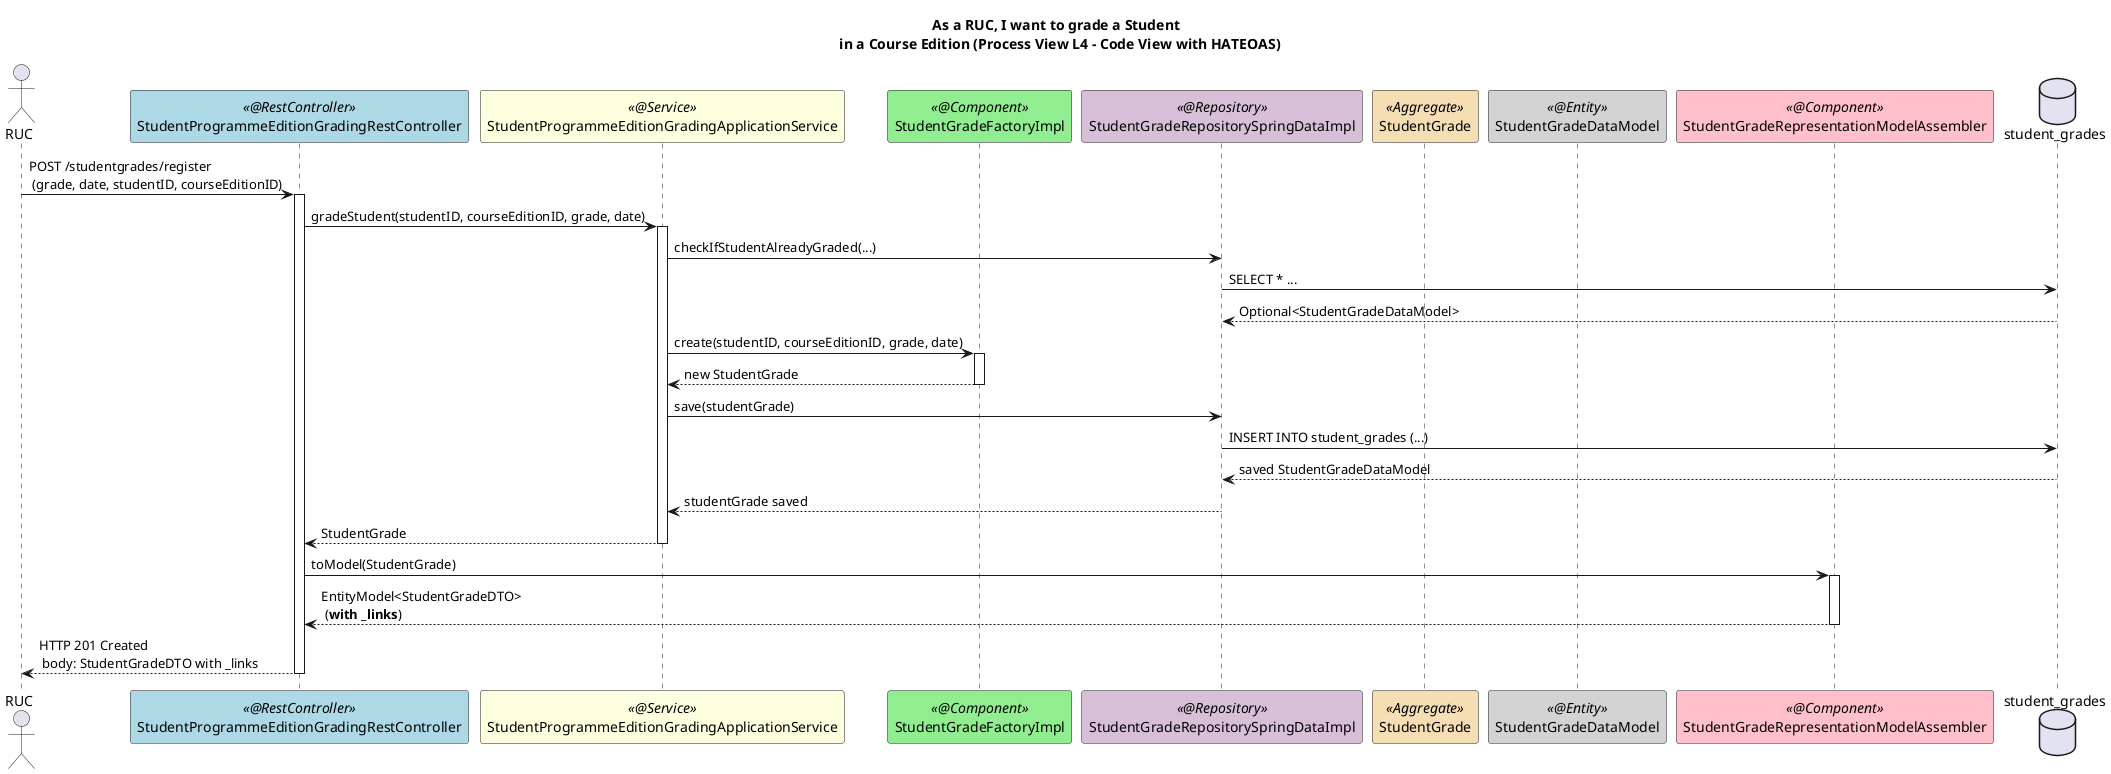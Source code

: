 @startuml
title As a RUC, I want to grade a Student \n in a Course Edition (Process View L4 – Code View with HATEOAS)

actor RUC

participant "StudentProgrammeEditionGradingRestController" as controller <<@RestController>> #lightblue
participant "StudentProgrammeEditionGradingApplicationService" as service <<@Service>> #lightyellow
participant "StudentGradeFactoryImpl" as factory <<@Component>> #lightgreen
participant "StudentGradeRepositorySpringDataImpl" as repoAdapter <<@Repository>> #thistle
participant "StudentGrade" as domain <<Aggregate>> #wheat
participant "StudentGradeDataModel" as dataModel <<@Entity>> #lightgray
participant "StudentGradeRepresentationModelAssembler" as assembler <<@Component>> #pink
database "student_grades" as db

RUC -> controller : POST /studentgrades/register \n (grade, date, studentID, courseEditionID)
activate controller

controller -> service : gradeStudent(studentID, courseEditionID, grade, date)
activate service

service -> repoAdapter : checkIfStudentAlreadyGraded(...)
repoAdapter -> db : SELECT * ...
db --> repoAdapter : Optional<StudentGradeDataModel>

service -> factory : create(studentID, courseEditionID, grade, date)
activate factory
factory --> service : new StudentGrade
deactivate factory

service -> repoAdapter : save(studentGrade)
repoAdapter -> db : INSERT INTO student_grades (...)
db --> repoAdapter : saved StudentGradeDataModel
repoAdapter --> service : studentGrade saved

service --> controller : StudentGrade
deactivate service

controller -> assembler : toModel(StudentGrade)
activate assembler
assembler --> controller : EntityModel<StudentGradeDTO> \n (**with _links**)
deactivate assembler

controller --> RUC : HTTP 201 Created \n body: StudentGradeDTO with _links
deactivate controller
@enduml
